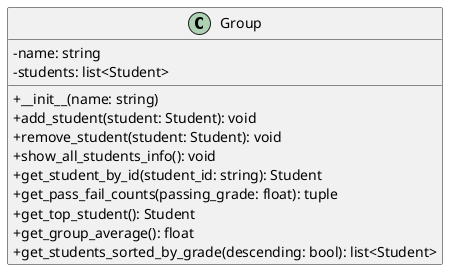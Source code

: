 @startuml
skinparam classAttributeIconSize 0

class Group {
  - name: string
  - students: list<Student>

  + __init__(name: string)
  + add_student(student: Student): void
  + remove_student(student: Student): void
  + show_all_students_info(): void
  + get_student_by_id(student_id: string): Student
  + get_pass_fail_counts(passing_grade: float): tuple
  + get_top_student(): Student
  + get_group_average(): float
  + get_students_sorted_by_grade(descending: bool): list<Student>
}

@enduml